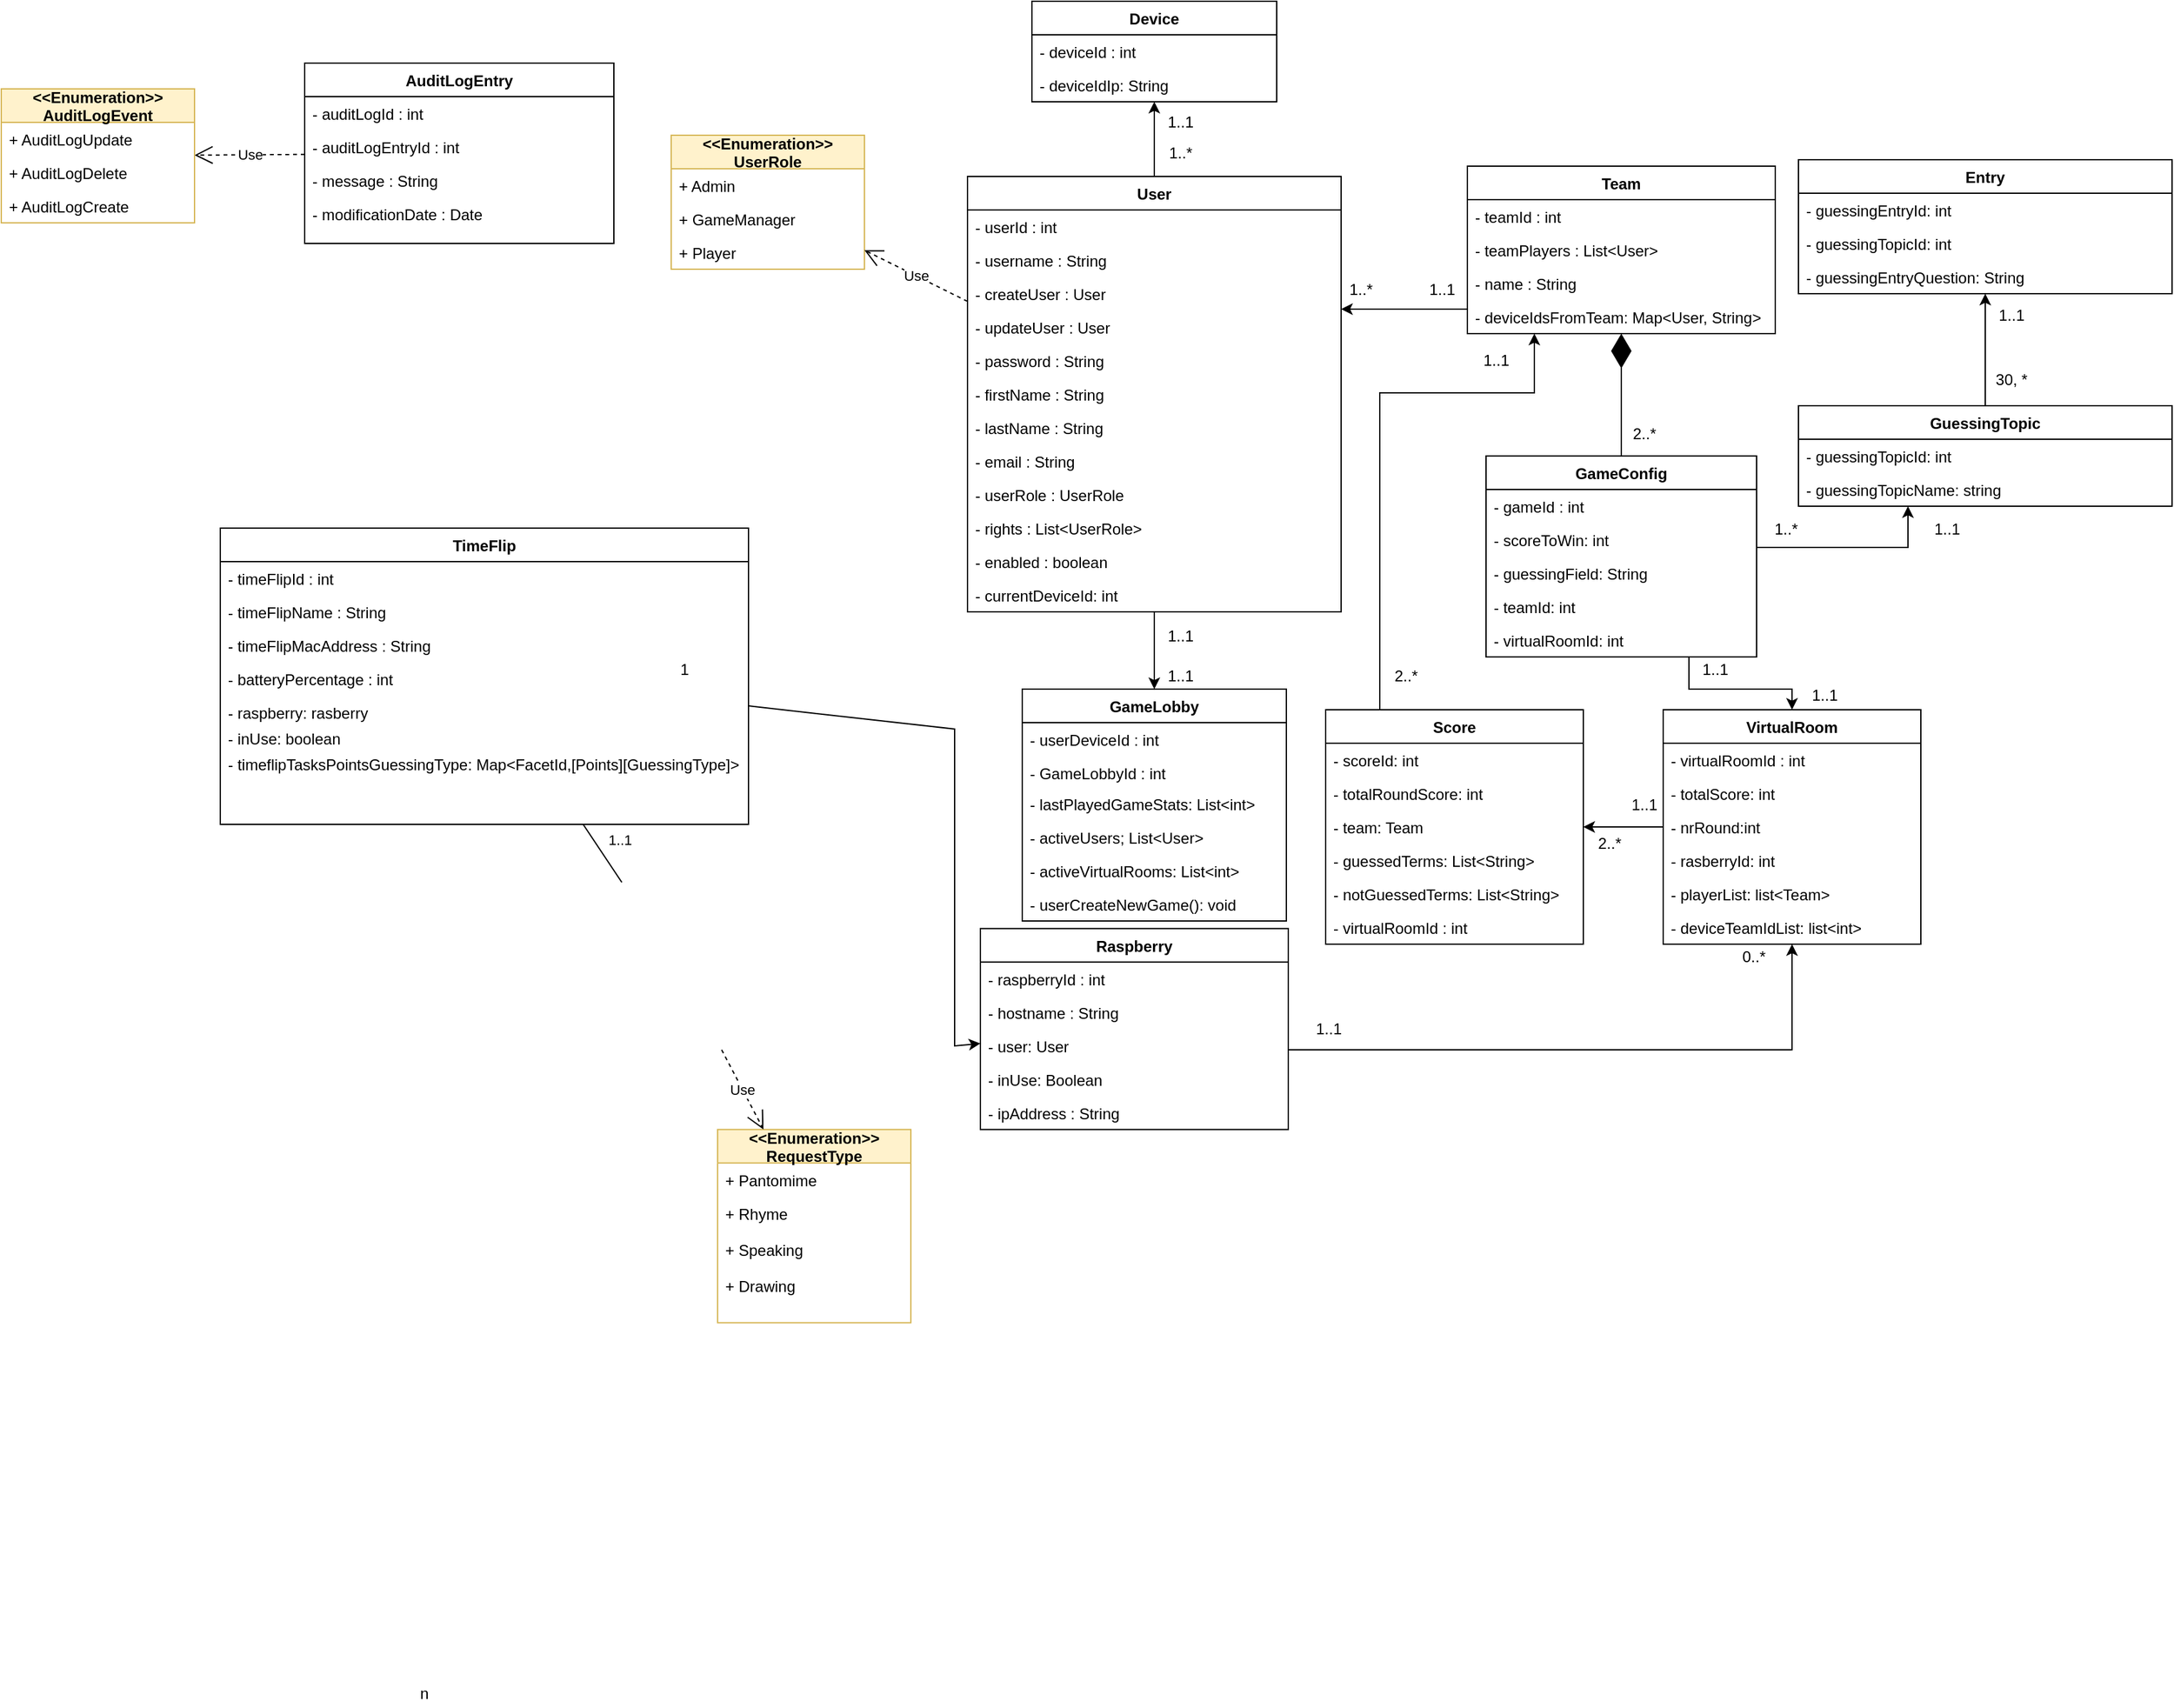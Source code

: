 <mxfile version="14.5.6" type="device"><diagram id="C5RBs43oDa-KdzZeNtuy" name="Page-1"><mxGraphModel dx="2177" dy="774" grid="1" gridSize="10" guides="1" tooltips="1" connect="1" arrows="1" fold="1" page="1" pageScale="1" pageWidth="827" pageHeight="1169" math="0" shadow="0"><root><mxCell id="WIyWlLk6GJQsqaUBKTNV-0"/><mxCell id="WIyWlLk6GJQsqaUBKTNV-1" parent="WIyWlLk6GJQsqaUBKTNV-0"/><mxCell id="5PBiCE7rdW9SW3USugjP-83" style="edgeStyle=orthogonalEdgeStyle;rounded=0;orthogonalLoop=1;jettySize=auto;html=1;" parent="WIyWlLk6GJQsqaUBKTNV-1" source="x8WCx9pebkbdI_Yr-oTF-0" target="5PBiCE7rdW9SW3USugjP-73" edge="1"><mxGeometry relative="1" as="geometry"/></mxCell><mxCell id="5PBiCE7rdW9SW3USugjP-109" style="edgeStyle=orthogonalEdgeStyle;rounded=0;orthogonalLoop=1;jettySize=auto;html=1;" parent="WIyWlLk6GJQsqaUBKTNV-1" source="x8WCx9pebkbdI_Yr-oTF-0" target="5PBiCE7rdW9SW3USugjP-0" edge="1"><mxGeometry relative="1" as="geometry"/></mxCell><mxCell id="x8WCx9pebkbdI_Yr-oTF-0" value="User" style="swimlane;fontStyle=1;align=center;verticalAlign=top;childLayout=stackLayout;horizontal=1;startSize=26;horizontalStack=0;resizeParent=1;resizeParentMax=0;resizeLast=0;collapsible=1;marginBottom=0;" parent="WIyWlLk6GJQsqaUBKTNV-1" vertex="1"><mxGeometry x="380" y="162" width="290" height="338" as="geometry"/></mxCell><mxCell id="nUB-XONqhZ9gHcy7gtvJ-40" value="- userId : int" style="text;strokeColor=none;fillColor=none;align=left;verticalAlign=top;spacingLeft=4;spacingRight=4;overflow=hidden;rotatable=0;points=[[0,0.5],[1,0.5]];portConstraint=eastwest;" parent="x8WCx9pebkbdI_Yr-oTF-0" vertex="1"><mxGeometry y="26" width="290" height="26" as="geometry"/></mxCell><mxCell id="x8WCx9pebkbdI_Yr-oTF-1" value="- username : String " style="text;strokeColor=none;fillColor=none;align=left;verticalAlign=top;spacingLeft=4;spacingRight=4;overflow=hidden;rotatable=0;points=[[0,0.5],[1,0.5]];portConstraint=eastwest;" parent="x8WCx9pebkbdI_Yr-oTF-0" vertex="1"><mxGeometry y="52" width="290" height="26" as="geometry"/></mxCell><mxCell id="x8WCx9pebkbdI_Yr-oTF-2" value="- createUser : User" style="text;strokeColor=none;fillColor=none;align=left;verticalAlign=top;spacingLeft=4;spacingRight=4;overflow=hidden;rotatable=0;points=[[0,0.5],[1,0.5]];portConstraint=eastwest;" parent="x8WCx9pebkbdI_Yr-oTF-0" vertex="1"><mxGeometry y="78" width="290" height="26" as="geometry"/></mxCell><mxCell id="x8WCx9pebkbdI_Yr-oTF-4" value="- updateUser : User" style="text;strokeColor=none;fillColor=none;align=left;verticalAlign=top;spacingLeft=4;spacingRight=4;overflow=hidden;rotatable=0;points=[[0,0.5],[1,0.5]];portConstraint=eastwest;" parent="x8WCx9pebkbdI_Yr-oTF-0" vertex="1"><mxGeometry y="104" width="290" height="26" as="geometry"/></mxCell><mxCell id="x8WCx9pebkbdI_Yr-oTF-6" value="- password : String" style="text;strokeColor=none;fillColor=none;align=left;verticalAlign=top;spacingLeft=4;spacingRight=4;overflow=hidden;rotatable=0;points=[[0,0.5],[1,0.5]];portConstraint=eastwest;" parent="x8WCx9pebkbdI_Yr-oTF-0" vertex="1"><mxGeometry y="130" width="290" height="26" as="geometry"/></mxCell><mxCell id="x8WCx9pebkbdI_Yr-oTF-7" value="- firstName : String" style="text;strokeColor=none;fillColor=none;align=left;verticalAlign=top;spacingLeft=4;spacingRight=4;overflow=hidden;rotatable=0;points=[[0,0.5],[1,0.5]];portConstraint=eastwest;" parent="x8WCx9pebkbdI_Yr-oTF-0" vertex="1"><mxGeometry y="156" width="290" height="26" as="geometry"/></mxCell><mxCell id="x8WCx9pebkbdI_Yr-oTF-8" value="- lastName : String" style="text;strokeColor=none;fillColor=none;align=left;verticalAlign=top;spacingLeft=4;spacingRight=4;overflow=hidden;rotatable=0;points=[[0,0.5],[1,0.5]];portConstraint=eastwest;" parent="x8WCx9pebkbdI_Yr-oTF-0" vertex="1"><mxGeometry y="182" width="290" height="26" as="geometry"/></mxCell><mxCell id="x8WCx9pebkbdI_Yr-oTF-9" value="- email : String" style="text;strokeColor=none;fillColor=none;align=left;verticalAlign=top;spacingLeft=4;spacingRight=4;overflow=hidden;rotatable=0;points=[[0,0.5],[1,0.5]];portConstraint=eastwest;" parent="x8WCx9pebkbdI_Yr-oTF-0" vertex="1"><mxGeometry y="208" width="290" height="26" as="geometry"/></mxCell><mxCell id="x8WCx9pebkbdI_Yr-oTF-10" value="- userRole : UserRole" style="text;strokeColor=none;fillColor=none;align=left;verticalAlign=top;spacingLeft=4;spacingRight=4;overflow=hidden;rotatable=0;points=[[0,0.5],[1,0.5]];portConstraint=eastwest;" parent="x8WCx9pebkbdI_Yr-oTF-0" vertex="1"><mxGeometry y="234" width="290" height="26" as="geometry"/></mxCell><mxCell id="x8WCx9pebkbdI_Yr-oTF-11" value="- rights : List&lt;UserRole&gt;" style="text;strokeColor=none;fillColor=none;align=left;verticalAlign=top;spacingLeft=4;spacingRight=4;overflow=hidden;rotatable=0;points=[[0,0.5],[1,0.5]];portConstraint=eastwest;" parent="x8WCx9pebkbdI_Yr-oTF-0" vertex="1"><mxGeometry y="260" width="290" height="26" as="geometry"/></mxCell><mxCell id="5PBiCE7rdW9SW3USugjP-110" value="- enabled : boolean" style="text;strokeColor=none;fillColor=none;align=left;verticalAlign=top;spacingLeft=4;spacingRight=4;overflow=hidden;rotatable=0;points=[[0,0.5],[1,0.5]];portConstraint=eastwest;" parent="x8WCx9pebkbdI_Yr-oTF-0" vertex="1"><mxGeometry y="286" width="290" height="26" as="geometry"/></mxCell><mxCell id="x8WCx9pebkbdI_Yr-oTF-12" value="- currentDeviceId: int" style="text;strokeColor=none;fillColor=none;align=left;verticalAlign=top;spacingLeft=4;spacingRight=4;overflow=hidden;rotatable=0;points=[[0,0.5],[1,0.5]];portConstraint=eastwest;" parent="x8WCx9pebkbdI_Yr-oTF-0" vertex="1"><mxGeometry y="312" width="290" height="26" as="geometry"/></mxCell><mxCell id="x8WCx9pebkbdI_Yr-oTF-17" value="&lt;&lt;Enumeration&gt;&gt;&#10;UserRole" style="swimlane;fontStyle=1;childLayout=stackLayout;horizontal=1;startSize=26;fillColor=#fff2cc;horizontalStack=0;resizeParent=1;resizeParentMax=0;resizeLast=0;collapsible=1;marginBottom=0;strokeColor=#d6b656;" parent="WIyWlLk6GJQsqaUBKTNV-1" vertex="1"><mxGeometry x="150" y="130.0" width="150" height="104" as="geometry"/></mxCell><mxCell id="x8WCx9pebkbdI_Yr-oTF-18" value="+ Admin" style="text;strokeColor=none;fillColor=none;align=left;verticalAlign=top;spacingLeft=4;spacingRight=4;overflow=hidden;rotatable=0;points=[[0,0.5],[1,0.5]];portConstraint=eastwest;" parent="x8WCx9pebkbdI_Yr-oTF-17" vertex="1"><mxGeometry y="26" width="150" height="26" as="geometry"/></mxCell><mxCell id="x8WCx9pebkbdI_Yr-oTF-19" value="+ GameManager" style="text;strokeColor=none;fillColor=none;align=left;verticalAlign=top;spacingLeft=4;spacingRight=4;overflow=hidden;rotatable=0;points=[[0,0.5],[1,0.5]];portConstraint=eastwest;" parent="x8WCx9pebkbdI_Yr-oTF-17" vertex="1"><mxGeometry y="52" width="150" height="26" as="geometry"/></mxCell><mxCell id="x8WCx9pebkbdI_Yr-oTF-21" value="+ Player" style="text;strokeColor=none;fillColor=none;align=left;verticalAlign=top;spacingLeft=4;spacingRight=4;overflow=hidden;rotatable=0;points=[[0,0.5],[1,0.5]];portConstraint=eastwest;" parent="x8WCx9pebkbdI_Yr-oTF-17" vertex="1"><mxGeometry y="78" width="150" height="26" as="geometry"/></mxCell><mxCell id="3ohRnOLh0SfSRYzVMqyz-22" value="Use" style="endArrow=open;endSize=12;dashed=1;html=1;" parent="WIyWlLk6GJQsqaUBKTNV-1" source="sR1mR8bAJaTeqPK0hxpu-1" target="sR1mR8bAJaTeqPK0hxpu-5" edge="1"><mxGeometry width="160" relative="1" as="geometry"><mxPoint x="940" y="301.5" as="sourcePoint"/><mxPoint x="1117.05" y="241.998" as="targetPoint"/></mxGeometry></mxCell><mxCell id="3ohRnOLh0SfSRYzVMqyz-24" value="Use" style="endArrow=open;endSize=12;dashed=1;html=1;" parent="WIyWlLk6GJQsqaUBKTNV-1" source="x8WCx9pebkbdI_Yr-oTF-0" target="x8WCx9pebkbdI_Yr-oTF-17" edge="1"><mxGeometry width="160" relative="1" as="geometry"><mxPoint x="280" y="333" as="sourcePoint"/><mxPoint x="406.03" y="330.998" as="targetPoint"/></mxGeometry></mxCell><mxCell id="EiHLV2kzqp4cgP1aP6Wh-11" value="TimeFlip" style="swimlane;fontStyle=1;align=center;verticalAlign=top;childLayout=stackLayout;horizontal=1;startSize=26;horizontalStack=0;resizeParent=1;resizeParentMax=0;resizeLast=0;collapsible=1;marginBottom=0;" parent="WIyWlLk6GJQsqaUBKTNV-1" vertex="1"><mxGeometry x="-200" y="435" width="410" height="230" as="geometry"/></mxCell><mxCell id="EiHLV2kzqp4cgP1aP6Wh-12" value="- timeFlipId : int" style="text;strokeColor=none;fillColor=none;align=left;verticalAlign=top;spacingLeft=4;spacingRight=4;overflow=hidden;rotatable=0;points=[[0,0.5],[1,0.5]];portConstraint=eastwest;" parent="EiHLV2kzqp4cgP1aP6Wh-11" vertex="1"><mxGeometry y="26" width="410" height="26" as="geometry"/></mxCell><mxCell id="EiHLV2kzqp4cgP1aP6Wh-14" value="- timeFlipName : String" style="text;strokeColor=none;fillColor=none;align=left;verticalAlign=top;spacingLeft=4;spacingRight=4;overflow=hidden;rotatable=0;points=[[0,0.5],[1,0.5]];portConstraint=eastwest;" parent="EiHLV2kzqp4cgP1aP6Wh-11" vertex="1"><mxGeometry y="52" width="410" height="26" as="geometry"/></mxCell><mxCell id="EiHLV2kzqp4cgP1aP6Wh-15" value="- timeFlipMacAddress : String" style="text;strokeColor=none;fillColor=none;align=left;verticalAlign=top;spacingLeft=4;spacingRight=4;overflow=hidden;rotatable=0;points=[[0,0.5],[1,0.5]];portConstraint=eastwest;" parent="EiHLV2kzqp4cgP1aP6Wh-11" vertex="1"><mxGeometry y="78" width="410" height="26" as="geometry"/></mxCell><mxCell id="EiHLV2kzqp4cgP1aP6Wh-18" value="- batteryPercentage : int" style="text;align=left;verticalAlign=top;spacingLeft=4;spacingRight=4;overflow=hidden;rotatable=0;points=[[0,0.5],[1,0.5]];portConstraint=eastwest;" parent="EiHLV2kzqp4cgP1aP6Wh-11" vertex="1"><mxGeometry y="104" width="410" height="26" as="geometry"/></mxCell><mxCell id="nUB-XONqhZ9gHcy7gtvJ-35" value="- raspberry: rasberry" style="text;align=left;verticalAlign=top;spacingLeft=4;spacingRight=4;overflow=hidden;rotatable=0;points=[[0,0.5],[1,0.5]];portConstraint=eastwest;" parent="EiHLV2kzqp4cgP1aP6Wh-11" vertex="1"><mxGeometry y="130" width="410" height="20" as="geometry"/></mxCell><mxCell id="YiLltXwzFuAuPKfkMj24-1" value="- inUse: boolean" style="text;align=left;verticalAlign=top;spacingLeft=4;spacingRight=4;overflow=hidden;rotatable=0;points=[[0,0.5],[1,0.5]];portConstraint=eastwest;" vertex="1" parent="EiHLV2kzqp4cgP1aP6Wh-11"><mxGeometry y="150" width="410" height="20" as="geometry"/></mxCell><mxCell id="nUB-XONqhZ9gHcy7gtvJ-34" value="- timeflipTasksPointsGuessingType: Map&lt;FacetId,[Points][GuessingType]&gt;" style="text;align=left;verticalAlign=top;spacingLeft=4;spacingRight=4;overflow=hidden;rotatable=0;points=[[0,0.5],[1,0.5]];portConstraint=eastwest;" parent="EiHLV2kzqp4cgP1aP6Wh-11" vertex="1"><mxGeometry y="170" width="410" height="60" as="geometry"/></mxCell><mxCell id="EiHLV2kzqp4cgP1aP6Wh-96" value="&lt;&lt;Enumeration&gt;&gt;&#10;RequestType" style="swimlane;fontStyle=1;childLayout=stackLayout;horizontal=1;startSize=26;fillColor=#fff2cc;horizontalStack=0;resizeParent=1;resizeParentMax=0;resizeLast=0;collapsible=1;marginBottom=0;strokeColor=#d6b656;" parent="WIyWlLk6GJQsqaUBKTNV-1" vertex="1"><mxGeometry x="186.03" y="901.84" width="150" height="150" as="geometry"/></mxCell><mxCell id="EiHLV2kzqp4cgP1aP6Wh-97" value="+ Pantomime" style="text;strokeColor=none;fillColor=none;align=left;verticalAlign=top;spacingLeft=4;spacingRight=4;overflow=hidden;rotatable=0;points=[[0,0.5],[1,0.5]];portConstraint=eastwest;" parent="EiHLV2kzqp4cgP1aP6Wh-96" vertex="1"><mxGeometry y="26" width="150" height="26" as="geometry"/></mxCell><mxCell id="EiHLV2kzqp4cgP1aP6Wh-98" value="+ Rhyme&#10;&#10;+ Speaking&#10;&#10;+ Drawing" style="text;strokeColor=none;fillColor=none;align=left;verticalAlign=top;spacingLeft=4;spacingRight=4;overflow=hidden;rotatable=0;points=[[0,0.5],[1,0.5]];portConstraint=eastwest;" parent="EiHLV2kzqp4cgP1aP6Wh-96" vertex="1"><mxGeometry y="52" width="150" height="98" as="geometry"/></mxCell><mxCell id="EiHLV2kzqp4cgP1aP6Wh-112" value="Raspberry" style="swimlane;fontStyle=1;align=center;verticalAlign=top;childLayout=stackLayout;horizontal=1;startSize=26;horizontalStack=0;resizeParent=1;resizeParentMax=0;resizeLast=0;collapsible=1;marginBottom=0;" parent="WIyWlLk6GJQsqaUBKTNV-1" vertex="1"><mxGeometry x="390" y="745.84" width="239" height="156" as="geometry"/></mxCell><mxCell id="EiHLV2kzqp4cgP1aP6Wh-113" value="- raspberryId : int" style="text;strokeColor=none;fillColor=none;align=left;verticalAlign=top;spacingLeft=4;spacingRight=4;overflow=hidden;rotatable=0;points=[[0,0.5],[1,0.5]];portConstraint=eastwest;" parent="EiHLV2kzqp4cgP1aP6Wh-112" vertex="1"><mxGeometry y="26" width="239" height="26" as="geometry"/></mxCell><mxCell id="EiHLV2kzqp4cgP1aP6Wh-114" value="- hostname : String" style="text;strokeColor=none;fillColor=none;align=left;verticalAlign=top;spacingLeft=4;spacingRight=4;overflow=hidden;rotatable=0;points=[[0,0.5],[1,0.5]];portConstraint=eastwest;" parent="EiHLV2kzqp4cgP1aP6Wh-112" vertex="1"><mxGeometry y="52" width="239" height="26" as="geometry"/></mxCell><mxCell id="EiHLV2kzqp4cgP1aP6Wh-115" value="- user: User" style="text;strokeColor=none;fillColor=none;align=left;verticalAlign=top;spacingLeft=4;spacingRight=4;overflow=hidden;rotatable=0;points=[[0,0.5],[1,0.5]];portConstraint=eastwest;" parent="EiHLV2kzqp4cgP1aP6Wh-112" vertex="1"><mxGeometry y="78" width="239" height="26" as="geometry"/></mxCell><mxCell id="EiHLV2kzqp4cgP1aP6Wh-119" value="- inUse: Boolean" style="text;align=left;verticalAlign=top;spacingLeft=4;spacingRight=4;overflow=hidden;rotatable=0;points=[[0,0.5],[1,0.5]];portConstraint=eastwest;" parent="EiHLV2kzqp4cgP1aP6Wh-112" vertex="1"><mxGeometry y="104" width="239" height="26" as="geometry"/></mxCell><mxCell id="EiHLV2kzqp4cgP1aP6Wh-120" value="- ipAddress : String&#10;" style="text;align=left;verticalAlign=top;spacingLeft=4;spacingRight=4;overflow=hidden;rotatable=0;points=[[0,0.5],[1,0.5]];portConstraint=eastwest;" parent="EiHLV2kzqp4cgP1aP6Wh-112" vertex="1"><mxGeometry y="130" width="239" height="26" as="geometry"/></mxCell><mxCell id="EiHLV2kzqp4cgP1aP6Wh-127" value="VirtualRoom" style="swimlane;fontStyle=1;align=center;verticalAlign=top;childLayout=stackLayout;horizontal=1;startSize=26;horizontalStack=0;resizeParent=1;resizeParentMax=0;resizeLast=0;collapsible=1;marginBottom=0;" parent="WIyWlLk6GJQsqaUBKTNV-1" vertex="1"><mxGeometry x="920" y="576" width="200" height="182" as="geometry"/></mxCell><mxCell id="EiHLV2kzqp4cgP1aP6Wh-128" value="- virtualRoomId : int" style="text;strokeColor=none;fillColor=none;align=left;verticalAlign=top;spacingLeft=4;spacingRight=4;overflow=hidden;rotatable=0;points=[[0,0.5],[1,0.5]];portConstraint=eastwest;" parent="EiHLV2kzqp4cgP1aP6Wh-127" vertex="1"><mxGeometry y="26" width="200" height="26" as="geometry"/></mxCell><mxCell id="nUB-XONqhZ9gHcy7gtvJ-48" value="- totalScore: int" style="text;strokeColor=none;fillColor=none;align=left;verticalAlign=top;spacingLeft=4;spacingRight=4;overflow=hidden;rotatable=0;points=[[0,0.5],[1,0.5]];portConstraint=eastwest;" parent="EiHLV2kzqp4cgP1aP6Wh-127" vertex="1"><mxGeometry y="52" width="200" height="26" as="geometry"/></mxCell><mxCell id="EiHLV2kzqp4cgP1aP6Wh-129" value="- nrRound:int" style="text;strokeColor=none;fillColor=none;align=left;verticalAlign=top;spacingLeft=4;spacingRight=4;overflow=hidden;rotatable=0;points=[[0,0.5],[1,0.5]];portConstraint=eastwest;" parent="EiHLV2kzqp4cgP1aP6Wh-127" vertex="1"><mxGeometry y="78" width="200" height="26" as="geometry"/></mxCell><mxCell id="nUB-XONqhZ9gHcy7gtvJ-50" value="- rasberryId: int" style="text;strokeColor=none;fillColor=none;align=left;verticalAlign=top;spacingLeft=4;spacingRight=4;overflow=hidden;rotatable=0;points=[[0,0.5],[1,0.5]];portConstraint=eastwest;" parent="EiHLV2kzqp4cgP1aP6Wh-127" vertex="1"><mxGeometry y="104" width="200" height="26" as="geometry"/></mxCell><mxCell id="5PBiCE7rdW9SW3USugjP-6" value="- playerList: list&lt;Team&gt;" style="text;strokeColor=none;fillColor=none;align=left;verticalAlign=top;spacingLeft=4;spacingRight=4;overflow=hidden;rotatable=0;points=[[0,0.5],[1,0.5]];portConstraint=eastwest;" parent="EiHLV2kzqp4cgP1aP6Wh-127" vertex="1"><mxGeometry y="130" width="200" height="26" as="geometry"/></mxCell><mxCell id="nUB-XONqhZ9gHcy7gtvJ-49" value="- deviceTeamIdList: list&lt;int&gt;" style="text;strokeColor=none;fillColor=none;align=left;verticalAlign=top;spacingLeft=4;spacingRight=4;overflow=hidden;rotatable=0;points=[[0,0.5],[1,0.5]];portConstraint=eastwest;" parent="EiHLV2kzqp4cgP1aP6Wh-127" vertex="1"><mxGeometry y="156" width="200" height="26" as="geometry"/></mxCell><mxCell id="EiHLV2kzqp4cgP1aP6Wh-208" value="1" style="text;html=1;resizable=0;autosize=1;align=center;verticalAlign=middle;points=[];fillColor=none;strokeColor=none;rounded=0;" parent="WIyWlLk6GJQsqaUBKTNV-1" vertex="1"><mxGeometry x="150" y="535" width="20" height="20" as="geometry"/></mxCell><mxCell id="EiHLV2kzqp4cgP1aP6Wh-209" value="n" style="text;html=1;resizable=0;autosize=1;align=center;verticalAlign=middle;points=[];fillColor=none;strokeColor=none;rounded=0;" parent="WIyWlLk6GJQsqaUBKTNV-1" vertex="1"><mxGeometry x="-52" y="1330" width="20" height="20" as="geometry"/></mxCell><mxCell id="EiHLV2kzqp4cgP1aP6Wh-221" value="1..*" style="text;html=1;resizable=0;autosize=1;align=center;verticalAlign=middle;points=[];fillColor=none;strokeColor=none;rounded=0;" parent="WIyWlLk6GJQsqaUBKTNV-1" vertex="1"><mxGeometry x="670" y="240" width="30" height="20" as="geometry"/></mxCell><mxCell id="EiHLV2kzqp4cgP1aP6Wh-228" value="" style="endArrow=none;html=1;rounded=0;" parent="WIyWlLk6GJQsqaUBKTNV-1" source="EiHLV2kzqp4cgP1aP6Wh-11" edge="1"><mxGeometry relative="1" as="geometry"><mxPoint x="241.94" y="646" as="sourcePoint"/><mxPoint x="111.667" y="710" as="targetPoint"/><Array as="points"/></mxGeometry></mxCell><mxCell id="EiHLV2kzqp4cgP1aP6Wh-229" value="1..1" style="edgeLabel;html=1;align=center;verticalAlign=middle;resizable=0;points=[];" parent="EiHLV2kzqp4cgP1aP6Wh-228" vertex="1" connectable="0"><mxGeometry x="-0.84" y="-3" relative="1" as="geometry"><mxPoint x="28" y="6.69" as="offset"/></mxGeometry></mxCell><mxCell id="JwYEnSfxFxQ7xGG_uzkb-5" value="1..1" style="text;html=1;align=center;verticalAlign=middle;resizable=0;points=[];autosize=1;" parent="WIyWlLk6GJQsqaUBKTNV-1" vertex="1"><mxGeometry x="525" y="540" width="40" height="20" as="geometry"/></mxCell><mxCell id="sR1mR8bAJaTeqPK0hxpu-1" value="AuditLogEntry&#10;" style="swimlane;fontStyle=1;align=center;verticalAlign=top;childLayout=stackLayout;horizontal=1;startSize=26;horizontalStack=0;resizeParent=1;resizeParentMax=0;resizeLast=0;collapsible=1;marginBottom=0;" parent="WIyWlLk6GJQsqaUBKTNV-1" vertex="1"><mxGeometry x="-134.5" y="74" width="240" height="140" as="geometry"/></mxCell><mxCell id="sR1mR8bAJaTeqPK0hxpu-2" value="- auditLogId : int " style="text;strokeColor=none;fillColor=none;align=left;verticalAlign=top;spacingLeft=4;spacingRight=4;overflow=hidden;rotatable=0;points=[[0,0.5],[1,0.5]];portConstraint=eastwest;" parent="sR1mR8bAJaTeqPK0hxpu-1" vertex="1"><mxGeometry y="26" width="240" height="26" as="geometry"/></mxCell><mxCell id="nUB-XONqhZ9gHcy7gtvJ-30" value="- auditLogEntryId : int " style="text;strokeColor=none;fillColor=none;align=left;verticalAlign=top;spacingLeft=4;spacingRight=4;overflow=hidden;rotatable=0;points=[[0,0.5],[1,0.5]];portConstraint=eastwest;" parent="sR1mR8bAJaTeqPK0hxpu-1" vertex="1"><mxGeometry y="52" width="240" height="26" as="geometry"/></mxCell><mxCell id="sR1mR8bAJaTeqPK0hxpu-3" value="- message : String" style="text;strokeColor=none;fillColor=none;align=left;verticalAlign=top;spacingLeft=4;spacingRight=4;overflow=hidden;rotatable=0;points=[[0,0.5],[1,0.5]];portConstraint=eastwest;" parent="sR1mR8bAJaTeqPK0hxpu-1" vertex="1"><mxGeometry y="78" width="240" height="26" as="geometry"/></mxCell><mxCell id="sR1mR8bAJaTeqPK0hxpu-4" value="- modificationDate : Date" style="text;strokeColor=none;fillColor=none;align=left;verticalAlign=top;spacingLeft=4;spacingRight=4;overflow=hidden;rotatable=0;points=[[0,0.5],[1,0.5]];portConstraint=eastwest;" parent="sR1mR8bAJaTeqPK0hxpu-1" vertex="1"><mxGeometry y="104" width="240" height="36" as="geometry"/></mxCell><mxCell id="sR1mR8bAJaTeqPK0hxpu-5" value="&lt;&lt;Enumeration&gt;&gt;&#10;AuditLogEvent" style="swimlane;fontStyle=1;childLayout=stackLayout;horizontal=1;startSize=26;fillColor=#fff2cc;horizontalStack=0;resizeParent=1;resizeParentMax=0;resizeLast=0;collapsible=1;marginBottom=0;strokeColor=#d6b656;" parent="WIyWlLk6GJQsqaUBKTNV-1" vertex="1"><mxGeometry x="-370" y="94" width="150" height="104" as="geometry"/></mxCell><mxCell id="sR1mR8bAJaTeqPK0hxpu-6" value="+ AuditLogUpdate" style="text;strokeColor=none;fillColor=none;align=left;verticalAlign=top;spacingLeft=4;spacingRight=4;overflow=hidden;rotatable=0;points=[[0,0.5],[1,0.5]];portConstraint=eastwest;" parent="sR1mR8bAJaTeqPK0hxpu-5" vertex="1"><mxGeometry y="26" width="150" height="26" as="geometry"/></mxCell><mxCell id="sR1mR8bAJaTeqPK0hxpu-7" value="+ AuditLogDelete" style="text;strokeColor=none;fillColor=none;align=left;verticalAlign=top;spacingLeft=4;spacingRight=4;overflow=hidden;rotatable=0;points=[[0,0.5],[1,0.5]];portConstraint=eastwest;" parent="sR1mR8bAJaTeqPK0hxpu-5" vertex="1"><mxGeometry y="52" width="150" height="26" as="geometry"/></mxCell><mxCell id="sR1mR8bAJaTeqPK0hxpu-8" value="+ AuditLogCreate" style="text;strokeColor=none;fillColor=none;align=left;verticalAlign=top;spacingLeft=4;spacingRight=4;overflow=hidden;rotatable=0;points=[[0,0.5],[1,0.5]];portConstraint=eastwest;" parent="sR1mR8bAJaTeqPK0hxpu-5" vertex="1"><mxGeometry y="78" width="150" height="26" as="geometry"/></mxCell><mxCell id="nUB-XONqhZ9gHcy7gtvJ-13" style="edgeStyle=none;rounded=0;orthogonalLoop=1;jettySize=auto;html=1;" parent="WIyWlLk6GJQsqaUBKTNV-1" source="EiHLV2kzqp4cgP1aP6Wh-11" target="EiHLV2kzqp4cgP1aP6Wh-112" edge="1"><mxGeometry relative="1" as="geometry"><mxPoint x="820" y="930" as="targetPoint"/><mxPoint x="299.13" y="591" as="sourcePoint"/><Array as="points"><mxPoint x="370" y="591"/><mxPoint x="370" y="837"/></Array></mxGeometry></mxCell><mxCell id="nUB-XONqhZ9gHcy7gtvJ-21" value="Use" style="endArrow=open;endSize=12;dashed=1;html=1;" parent="WIyWlLk6GJQsqaUBKTNV-1" target="EiHLV2kzqp4cgP1aP6Wh-96" edge="1"><mxGeometry width="160" relative="1" as="geometry"><mxPoint x="189.146" y="840" as="sourcePoint"/><mxPoint x="339.98" y="785.16" as="targetPoint"/></mxGeometry></mxCell><mxCell id="5PBiCE7rdW9SW3USugjP-112" style="edgeStyle=orthogonalEdgeStyle;rounded=0;orthogonalLoop=1;jettySize=auto;html=1;" parent="WIyWlLk6GJQsqaUBKTNV-1" source="nUB-XONqhZ9gHcy7gtvJ-23" target="5PBiCE7rdW9SW3USugjP-55" edge="1"><mxGeometry relative="1" as="geometry"><Array as="points"><mxPoint x="700" y="330"/><mxPoint x="820" y="330"/></Array></mxGeometry></mxCell><mxCell id="nUB-XONqhZ9gHcy7gtvJ-23" value="Score" style="swimlane;fontStyle=1;align=center;verticalAlign=top;childLayout=stackLayout;horizontal=1;startSize=26;horizontalStack=0;resizeParent=1;resizeParentMax=0;resizeLast=0;collapsible=1;marginBottom=0;" parent="WIyWlLk6GJQsqaUBKTNV-1" vertex="1"><mxGeometry x="658" y="576" width="200" height="182" as="geometry"/></mxCell><mxCell id="nUB-XONqhZ9gHcy7gtvJ-41" value="- scoreId: int" style="text;strokeColor=none;fillColor=none;align=left;verticalAlign=top;spacingLeft=4;spacingRight=4;overflow=hidden;rotatable=0;points=[[0,0.5],[1,0.5]];portConstraint=eastwest;" parent="nUB-XONqhZ9gHcy7gtvJ-23" vertex="1"><mxGeometry y="26" width="200" height="26" as="geometry"/></mxCell><mxCell id="nUB-XONqhZ9gHcy7gtvJ-44" value="- totalRoundScore: int" style="text;strokeColor=none;fillColor=none;align=left;verticalAlign=top;spacingLeft=4;spacingRight=4;overflow=hidden;rotatable=0;points=[[0,0.5],[1,0.5]];portConstraint=eastwest;" parent="nUB-XONqhZ9gHcy7gtvJ-23" vertex="1"><mxGeometry y="52" width="200" height="26" as="geometry"/></mxCell><mxCell id="nUB-XONqhZ9gHcy7gtvJ-45" value="- team: Team" style="text;strokeColor=none;fillColor=none;align=left;verticalAlign=top;spacingLeft=4;spacingRight=4;overflow=hidden;rotatable=0;points=[[0,0.5],[1,0.5]];portConstraint=eastwest;" parent="nUB-XONqhZ9gHcy7gtvJ-23" vertex="1"><mxGeometry y="78" width="200" height="26" as="geometry"/></mxCell><mxCell id="nUB-XONqhZ9gHcy7gtvJ-46" value="- guessedTerms: List&lt;String&gt;" style="text;strokeColor=none;fillColor=none;align=left;verticalAlign=top;spacingLeft=4;spacingRight=4;overflow=hidden;rotatable=0;points=[[0,0.5],[1,0.5]];portConstraint=eastwest;" parent="nUB-XONqhZ9gHcy7gtvJ-23" vertex="1"><mxGeometry y="104" width="200" height="26" as="geometry"/></mxCell><mxCell id="nUB-XONqhZ9gHcy7gtvJ-47" value="- notGuessedTerms: List&lt;String&gt;" style="text;strokeColor=none;fillColor=none;align=left;verticalAlign=top;spacingLeft=4;spacingRight=4;overflow=hidden;rotatable=0;points=[[0,0.5],[1,0.5]];portConstraint=eastwest;" parent="nUB-XONqhZ9gHcy7gtvJ-23" vertex="1"><mxGeometry y="130" width="200" height="26" as="geometry"/></mxCell><mxCell id="5PBiCE7rdW9SW3USugjP-113" value="- virtualRoomId : int" style="text;strokeColor=none;fillColor=none;align=left;verticalAlign=top;spacingLeft=4;spacingRight=4;overflow=hidden;rotatable=0;points=[[0,0.5],[1,0.5]];portConstraint=eastwest;" parent="nUB-XONqhZ9gHcy7gtvJ-23" vertex="1"><mxGeometry y="156" width="200" height="26" as="geometry"/></mxCell><mxCell id="nUB-XONqhZ9gHcy7gtvJ-27" style="edgeStyle=none;rounded=0;orthogonalLoop=1;jettySize=auto;html=1;" parent="WIyWlLk6GJQsqaUBKTNV-1" source="EiHLV2kzqp4cgP1aP6Wh-127" target="nUB-XONqhZ9gHcy7gtvJ-23" edge="1"><mxGeometry relative="1" as="geometry"><mxPoint x="778" y="600" as="targetPoint"/><mxPoint x="817.0" y="561" as="sourcePoint"/></mxGeometry></mxCell><mxCell id="5PBiCE7rdW9SW3USugjP-0" value="Device" style="swimlane;fontStyle=1;align=center;verticalAlign=top;childLayout=stackLayout;horizontal=1;startSize=26;horizontalStack=0;resizeParent=1;resizeParentMax=0;resizeLast=0;collapsible=1;marginBottom=0;" parent="WIyWlLk6GJQsqaUBKTNV-1" vertex="1"><mxGeometry x="430" y="26" width="190" height="78" as="geometry"/></mxCell><mxCell id="5PBiCE7rdW9SW3USugjP-1" value="- deviceId : int" style="text;strokeColor=none;fillColor=none;align=left;verticalAlign=top;spacingLeft=4;spacingRight=4;overflow=hidden;rotatable=0;points=[[0,0.5],[1,0.5]];portConstraint=eastwest;" parent="5PBiCE7rdW9SW3USugjP-0" vertex="1"><mxGeometry y="26" width="190" height="26" as="geometry"/></mxCell><mxCell id="5PBiCE7rdW9SW3USugjP-3" value="- deviceIdIp: String" style="text;strokeColor=none;fillColor=none;align=left;verticalAlign=top;spacingLeft=4;spacingRight=4;overflow=hidden;rotatable=0;points=[[0,0.5],[1,0.5]];portConstraint=eastwest;" parent="5PBiCE7rdW9SW3USugjP-0" vertex="1"><mxGeometry y="52" width="190" height="26" as="geometry"/></mxCell><mxCell id="5PBiCE7rdW9SW3USugjP-33" style="edgeStyle=orthogonalEdgeStyle;rounded=0;orthogonalLoop=1;jettySize=auto;html=1;" parent="WIyWlLk6GJQsqaUBKTNV-1" source="5PBiCE7rdW9SW3USugjP-7" target="5PBiCE7rdW9SW3USugjP-14" edge="1"><mxGeometry relative="1" as="geometry"><Array as="points"><mxPoint x="1110" y="450"/></Array></mxGeometry></mxCell><mxCell id="5PBiCE7rdW9SW3USugjP-85" style="edgeStyle=orthogonalEdgeStyle;rounded=0;orthogonalLoop=1;jettySize=auto;html=1;" parent="WIyWlLk6GJQsqaUBKTNV-1" source="5PBiCE7rdW9SW3USugjP-7" target="EiHLV2kzqp4cgP1aP6Wh-127" edge="1"><mxGeometry relative="1" as="geometry"><Array as="points"><mxPoint x="940" y="560"/><mxPoint x="1020" y="560"/></Array></mxGeometry></mxCell><mxCell id="5PBiCE7rdW9SW3USugjP-7" value="GameConfig" style="swimlane;fontStyle=1;align=center;verticalAlign=top;childLayout=stackLayout;horizontal=1;startSize=26;horizontalStack=0;resizeParent=1;resizeParentMax=0;resizeLast=0;collapsible=1;marginBottom=0;" parent="WIyWlLk6GJQsqaUBKTNV-1" vertex="1"><mxGeometry x="782.5" y="379" width="210" height="156" as="geometry"/></mxCell><mxCell id="5PBiCE7rdW9SW3USugjP-8" value="- gameId : int" style="text;strokeColor=none;fillColor=none;align=left;verticalAlign=top;spacingLeft=4;spacingRight=4;overflow=hidden;rotatable=0;points=[[0,0.5],[1,0.5]];portConstraint=eastwest;" parent="5PBiCE7rdW9SW3USugjP-7" vertex="1"><mxGeometry y="26" width="210" height="26" as="geometry"/></mxCell><mxCell id="5PBiCE7rdW9SW3USugjP-9" value="- scoreToWin: int" style="text;strokeColor=none;fillColor=none;align=left;verticalAlign=top;spacingLeft=4;spacingRight=4;overflow=hidden;rotatable=0;points=[[0,0.5],[1,0.5]];portConstraint=eastwest;" parent="5PBiCE7rdW9SW3USugjP-7" vertex="1"><mxGeometry y="52" width="210" height="26" as="geometry"/></mxCell><mxCell id="5PBiCE7rdW9SW3USugjP-122" value="- guessingField: String" style="text;strokeColor=none;fillColor=none;align=left;verticalAlign=top;spacingLeft=4;spacingRight=4;overflow=hidden;rotatable=0;points=[[0,0.5],[1,0.5]];portConstraint=eastwest;" parent="5PBiCE7rdW9SW3USugjP-7" vertex="1"><mxGeometry y="78" width="210" height="26" as="geometry"/></mxCell><mxCell id="5PBiCE7rdW9SW3USugjP-11" value="- teamId: int" style="text;strokeColor=none;fillColor=none;align=left;verticalAlign=top;spacingLeft=4;spacingRight=4;overflow=hidden;rotatable=0;points=[[0,0.5],[1,0.5]];portConstraint=eastwest;" parent="5PBiCE7rdW9SW3USugjP-7" vertex="1"><mxGeometry y="104" width="210" height="26" as="geometry"/></mxCell><mxCell id="5PBiCE7rdW9SW3USugjP-123" value="- virtualRoomId: int" style="text;strokeColor=none;fillColor=none;align=left;verticalAlign=top;spacingLeft=4;spacingRight=4;overflow=hidden;rotatable=0;points=[[0,0.5],[1,0.5]];portConstraint=eastwest;" parent="5PBiCE7rdW9SW3USugjP-7" vertex="1"><mxGeometry y="130" width="210" height="26" as="geometry"/></mxCell><mxCell id="5PBiCE7rdW9SW3USugjP-14" value="GuessingTopic" style="swimlane;fontStyle=1;align=center;verticalAlign=top;childLayout=stackLayout;horizontal=1;startSize=26;horizontalStack=0;resizeParent=1;resizeParentMax=0;resizeLast=0;collapsible=1;marginBottom=0;" parent="WIyWlLk6GJQsqaUBKTNV-1" vertex="1"><mxGeometry x="1025" y="340" width="290" height="78" as="geometry"/></mxCell><mxCell id="5PBiCE7rdW9SW3USugjP-15" value="- guessingTopicId: int" style="text;strokeColor=none;fillColor=none;align=left;verticalAlign=top;spacingLeft=4;spacingRight=4;overflow=hidden;rotatable=0;points=[[0,0.5],[1,0.5]];portConstraint=eastwest;" parent="5PBiCE7rdW9SW3USugjP-14" vertex="1"><mxGeometry y="26" width="290" height="26" as="geometry"/></mxCell><mxCell id="5PBiCE7rdW9SW3USugjP-16" value="- guessingTopicName: string" style="text;strokeColor=none;fillColor=none;align=left;verticalAlign=top;spacingLeft=4;spacingRight=4;overflow=hidden;rotatable=0;points=[[0,0.5],[1,0.5]];portConstraint=eastwest;" parent="5PBiCE7rdW9SW3USugjP-14" vertex="1"><mxGeometry y="52" width="290" height="26" as="geometry"/></mxCell><mxCell id="5PBiCE7rdW9SW3USugjP-20" value="Entry" style="swimlane;fontStyle=1;align=center;verticalAlign=top;childLayout=stackLayout;horizontal=1;startSize=26;horizontalStack=0;resizeParent=1;resizeParentMax=0;resizeLast=0;collapsible=1;marginBottom=0;" parent="WIyWlLk6GJQsqaUBKTNV-1" vertex="1"><mxGeometry x="1025" y="149" width="290" height="104" as="geometry"/></mxCell><mxCell id="5PBiCE7rdW9SW3USugjP-21" value="- guessingEntryId: int" style="text;strokeColor=none;fillColor=none;align=left;verticalAlign=top;spacingLeft=4;spacingRight=4;overflow=hidden;rotatable=0;points=[[0,0.5],[1,0.5]];portConstraint=eastwest;" parent="5PBiCE7rdW9SW3USugjP-20" vertex="1"><mxGeometry y="26" width="290" height="26" as="geometry"/></mxCell><mxCell id="5PBiCE7rdW9SW3USugjP-22" value="- guessingTopicId: int" style="text;strokeColor=none;fillColor=none;align=left;verticalAlign=top;spacingLeft=4;spacingRight=4;overflow=hidden;rotatable=0;points=[[0,0.5],[1,0.5]];portConstraint=eastwest;" parent="5PBiCE7rdW9SW3USugjP-20" vertex="1"><mxGeometry y="52" width="290" height="26" as="geometry"/></mxCell><mxCell id="5PBiCE7rdW9SW3USugjP-23" value="- guessingEntryQuestion: String" style="text;strokeColor=none;fillColor=none;align=left;verticalAlign=top;spacingLeft=4;spacingRight=4;overflow=hidden;rotatable=0;points=[[0,0.5],[1,0.5]];portConstraint=eastwest;" parent="5PBiCE7rdW9SW3USugjP-20" vertex="1"><mxGeometry y="78" width="290" height="26" as="geometry"/></mxCell><mxCell id="5PBiCE7rdW9SW3USugjP-27" style="edgeStyle=none;rounded=0;orthogonalLoop=1;jettySize=auto;html=1;" parent="WIyWlLk6GJQsqaUBKTNV-1" source="5PBiCE7rdW9SW3USugjP-14" target="5PBiCE7rdW9SW3USugjP-20" edge="1"><mxGeometry relative="1" as="geometry"><mxPoint x="1286" y="170" as="sourcePoint"/><mxPoint x="1196" y="170" as="targetPoint"/></mxGeometry></mxCell><mxCell id="5PBiCE7rdW9SW3USugjP-28" value="30, *" style="text;html=1;align=center;verticalAlign=middle;resizable=0;points=[];autosize=1;" parent="WIyWlLk6GJQsqaUBKTNV-1" vertex="1"><mxGeometry x="1170" y="310" width="40" height="20" as="geometry"/></mxCell><mxCell id="5PBiCE7rdW9SW3USugjP-44" value="1..*" style="text;html=1;align=center;verticalAlign=middle;resizable=0;points=[];autosize=1;" parent="WIyWlLk6GJQsqaUBKTNV-1" vertex="1"><mxGeometry x="1000" y="426" width="30" height="20" as="geometry"/></mxCell><mxCell id="5PBiCE7rdW9SW3USugjP-45" value="1..1" style="text;html=1;align=center;verticalAlign=middle;resizable=0;points=[];autosize=1;" parent="WIyWlLk6GJQsqaUBKTNV-1" vertex="1"><mxGeometry x="1120" y="426" width="40" height="20" as="geometry"/></mxCell><mxCell id="5PBiCE7rdW9SW3USugjP-46" value="1..1" style="text;html=1;align=center;verticalAlign=middle;resizable=0;points=[];autosize=1;" parent="WIyWlLk6GJQsqaUBKTNV-1" vertex="1"><mxGeometry x="1170" y="260" width="40" height="20" as="geometry"/></mxCell><mxCell id="5PBiCE7rdW9SW3USugjP-47" value="1..1" style="text;html=1;align=center;verticalAlign=middle;resizable=0;points=[];autosize=1;" parent="WIyWlLk6GJQsqaUBKTNV-1" vertex="1"><mxGeometry x="728" y="240" width="40" height="20" as="geometry"/></mxCell><mxCell id="5PBiCE7rdW9SW3USugjP-68" style="edgeStyle=orthogonalEdgeStyle;rounded=0;orthogonalLoop=1;jettySize=auto;html=1;" parent="WIyWlLk6GJQsqaUBKTNV-1" source="5PBiCE7rdW9SW3USugjP-55" target="x8WCx9pebkbdI_Yr-oTF-0" edge="1"><mxGeometry relative="1" as="geometry"><Array as="points"><mxPoint x="700" y="265"/><mxPoint x="700" y="265"/></Array></mxGeometry></mxCell><mxCell id="5PBiCE7rdW9SW3USugjP-55" value="Team" style="swimlane;fontStyle=1;align=center;verticalAlign=top;childLayout=stackLayout;horizontal=1;startSize=26;horizontalStack=0;resizeParent=1;resizeParentMax=0;resizeLast=0;collapsible=1;marginBottom=0;" parent="WIyWlLk6GJQsqaUBKTNV-1" vertex="1"><mxGeometry x="768" y="154.0" width="239" height="130" as="geometry"/></mxCell><mxCell id="5PBiCE7rdW9SW3USugjP-56" value="- teamId : int" style="text;strokeColor=none;fillColor=none;align=left;verticalAlign=top;spacingLeft=4;spacingRight=4;overflow=hidden;rotatable=0;points=[[0,0.5],[1,0.5]];portConstraint=eastwest;" parent="5PBiCE7rdW9SW3USugjP-55" vertex="1"><mxGeometry y="26" width="239" height="26" as="geometry"/></mxCell><mxCell id="5PBiCE7rdW9SW3USugjP-57" value="- teamPlayers : List&lt;User&gt;   " style="text;strokeColor=none;fillColor=none;align=left;verticalAlign=top;spacingLeft=4;spacingRight=4;overflow=hidden;rotatable=0;points=[[0,0.5],[1,0.5]];portConstraint=eastwest;" parent="5PBiCE7rdW9SW3USugjP-55" vertex="1"><mxGeometry y="52" width="239" height="26" as="geometry"/></mxCell><mxCell id="5PBiCE7rdW9SW3USugjP-58" value="- name : String" style="text;strokeColor=none;fillColor=none;align=left;verticalAlign=top;spacingLeft=4;spacingRight=4;overflow=hidden;rotatable=0;points=[[0,0.5],[1,0.5]];portConstraint=eastwest;" parent="5PBiCE7rdW9SW3USugjP-55" vertex="1"><mxGeometry y="78" width="239" height="26" as="geometry"/></mxCell><mxCell id="5PBiCE7rdW9SW3USugjP-59" value="- deviceIdsFromTeam: Map&lt;User, String&gt;" style="text;strokeColor=none;fillColor=none;align=left;verticalAlign=top;spacingLeft=4;spacingRight=4;overflow=hidden;rotatable=0;points=[[0,0.5],[1,0.5]];portConstraint=eastwest;" parent="5PBiCE7rdW9SW3USugjP-55" vertex="1"><mxGeometry y="104" width="239" height="26" as="geometry"/></mxCell><mxCell id="5PBiCE7rdW9SW3USugjP-64" value="" style="endArrow=diamondThin;endFill=1;endSize=24;html=1;" parent="WIyWlLk6GJQsqaUBKTNV-1" source="5PBiCE7rdW9SW3USugjP-7" target="5PBiCE7rdW9SW3USugjP-55" edge="1"><mxGeometry width="160" relative="1" as="geometry"><mxPoint x="1280.0" y="715.56" as="sourcePoint"/><mxPoint x="1404.41" y="647.37" as="targetPoint"/></mxGeometry></mxCell><mxCell id="5PBiCE7rdW9SW3USugjP-73" value="GameLobby" style="swimlane;fontStyle=1;align=center;verticalAlign=top;childLayout=stackLayout;horizontal=1;startSize=26;horizontalStack=0;resizeParent=1;resizeParentMax=0;resizeLast=0;collapsible=1;marginBottom=0;" parent="WIyWlLk6GJQsqaUBKTNV-1" vertex="1"><mxGeometry x="422.5" y="560" width="205" height="180" as="geometry"/></mxCell><mxCell id="5PBiCE7rdW9SW3USugjP-89" value="- userDeviceId : int" style="text;strokeColor=none;fillColor=none;align=left;verticalAlign=top;spacingLeft=4;spacingRight=4;overflow=hidden;rotatable=0;points=[[0,0.5],[1,0.5]];portConstraint=eastwest;" parent="5PBiCE7rdW9SW3USugjP-73" vertex="1"><mxGeometry y="26" width="205" height="26" as="geometry"/></mxCell><mxCell id="5PBiCE7rdW9SW3USugjP-74" value="- GameLobbyId : int" style="text;strokeColor=none;fillColor=none;align=left;verticalAlign=top;spacingLeft=4;spacingRight=4;overflow=hidden;rotatable=0;points=[[0,0.5],[1,0.5]];portConstraint=eastwest;" parent="5PBiCE7rdW9SW3USugjP-73" vertex="1"><mxGeometry y="52" width="205" height="24" as="geometry"/></mxCell><mxCell id="5PBiCE7rdW9SW3USugjP-77" value="- lastPlayedGameStats: List&lt;int&gt;" style="text;strokeColor=none;fillColor=none;align=left;verticalAlign=top;spacingLeft=4;spacingRight=4;overflow=hidden;rotatable=0;points=[[0,0.5],[1,0.5]];portConstraint=eastwest;" parent="5PBiCE7rdW9SW3USugjP-73" vertex="1"><mxGeometry y="76" width="205" height="26" as="geometry"/></mxCell><mxCell id="5PBiCE7rdW9SW3USugjP-82" value="- activeUsers; List&lt;User&gt;" style="text;strokeColor=none;fillColor=none;align=left;verticalAlign=top;spacingLeft=4;spacingRight=4;overflow=hidden;rotatable=0;points=[[0,0.5],[1,0.5]];portConstraint=eastwest;" parent="5PBiCE7rdW9SW3USugjP-73" vertex="1"><mxGeometry y="102" width="205" height="26" as="geometry"/></mxCell><mxCell id="5PBiCE7rdW9SW3USugjP-80" value="- activeVirtualRooms: List&lt;int&gt;" style="text;strokeColor=none;fillColor=none;align=left;verticalAlign=top;spacingLeft=4;spacingRight=4;overflow=hidden;rotatable=0;points=[[0,0.5],[1,0.5]];portConstraint=eastwest;" parent="5PBiCE7rdW9SW3USugjP-73" vertex="1"><mxGeometry y="128" width="205" height="26" as="geometry"/></mxCell><mxCell id="5PBiCE7rdW9SW3USugjP-79" value="- userCreateNewGame(): void" style="text;strokeColor=none;fillColor=none;align=left;verticalAlign=top;spacingLeft=4;spacingRight=4;overflow=hidden;rotatable=0;points=[[0,0.5],[1,0.5]];portConstraint=eastwest;" parent="5PBiCE7rdW9SW3USugjP-73" vertex="1"><mxGeometry y="154" width="205" height="26" as="geometry"/></mxCell><mxCell id="5PBiCE7rdW9SW3USugjP-84" value="1..1" style="text;html=1;align=center;verticalAlign=middle;resizable=0;points=[];autosize=1;" parent="WIyWlLk6GJQsqaUBKTNV-1" vertex="1"><mxGeometry x="525" y="509" width="40" height="20" as="geometry"/></mxCell><mxCell id="5PBiCE7rdW9SW3USugjP-92" style="edgeStyle=orthogonalEdgeStyle;rounded=0;orthogonalLoop=1;jettySize=auto;html=1;" parent="WIyWlLk6GJQsqaUBKTNV-1" source="EiHLV2kzqp4cgP1aP6Wh-120" target="EiHLV2kzqp4cgP1aP6Wh-127" edge="1"><mxGeometry relative="1" as="geometry"><Array as="points"><mxPoint x="629" y="840"/><mxPoint x="1020" y="840"/></Array></mxGeometry></mxCell><mxCell id="5PBiCE7rdW9SW3USugjP-116" value="1..1" style="text;html=1;align=center;verticalAlign=middle;resizable=0;points=[];autosize=1;" parent="WIyWlLk6GJQsqaUBKTNV-1" vertex="1"><mxGeometry x="525" y="110" width="40" height="20" as="geometry"/></mxCell><mxCell id="5PBiCE7rdW9SW3USugjP-117" value="1..*" style="text;html=1;align=center;verticalAlign=middle;resizable=0;points=[];autosize=1;" parent="WIyWlLk6GJQsqaUBKTNV-1" vertex="1"><mxGeometry x="530" y="134" width="30" height="20" as="geometry"/></mxCell><mxCell id="5PBiCE7rdW9SW3USugjP-119" value="2..*" style="text;html=1;align=center;verticalAlign=middle;resizable=0;points=[];autosize=1;" parent="WIyWlLk6GJQsqaUBKTNV-1" vertex="1"><mxGeometry x="705" y="540" width="30" height="20" as="geometry"/></mxCell><mxCell id="5PBiCE7rdW9SW3USugjP-120" value="1..1" style="text;html=1;align=center;verticalAlign=middle;resizable=0;points=[];autosize=1;" parent="WIyWlLk6GJQsqaUBKTNV-1" vertex="1"><mxGeometry x="770" y="295" width="40" height="20" as="geometry"/></mxCell><mxCell id="5PBiCE7rdW9SW3USugjP-121" value="2..*" style="text;html=1;align=center;verticalAlign=middle;resizable=0;points=[];autosize=1;" parent="WIyWlLk6GJQsqaUBKTNV-1" vertex="1"><mxGeometry x="890" y="352" width="30" height="20" as="geometry"/></mxCell><mxCell id="5PBiCE7rdW9SW3USugjP-124" value="1..1" style="text;html=1;align=center;verticalAlign=middle;resizable=0;points=[];autosize=1;" parent="WIyWlLk6GJQsqaUBKTNV-1" vertex="1"><mxGeometry x="940" y="535" width="40" height="20" as="geometry"/></mxCell><mxCell id="5PBiCE7rdW9SW3USugjP-125" value="1..1" style="text;html=1;align=center;verticalAlign=middle;resizable=0;points=[];autosize=1;" parent="WIyWlLk6GJQsqaUBKTNV-1" vertex="1"><mxGeometry x="1025" y="555" width="40" height="20" as="geometry"/></mxCell><mxCell id="5PBiCE7rdW9SW3USugjP-126" value="1..1" style="text;html=1;align=center;verticalAlign=middle;resizable=0;points=[];autosize=1;" parent="WIyWlLk6GJQsqaUBKTNV-1" vertex="1"><mxGeometry x="640" y="813.84" width="40" height="20" as="geometry"/></mxCell><mxCell id="5PBiCE7rdW9SW3USugjP-127" value="0..*" style="text;html=1;align=center;verticalAlign=middle;resizable=0;points=[];autosize=1;" parent="WIyWlLk6GJQsqaUBKTNV-1" vertex="1"><mxGeometry x="975" y="758" width="30" height="20" as="geometry"/></mxCell><mxCell id="5PBiCE7rdW9SW3USugjP-128" value="1..1" style="text;html=1;align=center;verticalAlign=middle;resizable=0;points=[];autosize=1;" parent="WIyWlLk6GJQsqaUBKTNV-1" vertex="1"><mxGeometry x="885" y="640" width="40" height="20" as="geometry"/></mxCell><mxCell id="5PBiCE7rdW9SW3USugjP-129" value="2..*" style="text;html=1;align=center;verticalAlign=middle;resizable=0;points=[];autosize=1;" parent="WIyWlLk6GJQsqaUBKTNV-1" vertex="1"><mxGeometry x="863" y="670" width="30" height="20" as="geometry"/></mxCell></root></mxGraphModel></diagram></mxfile>